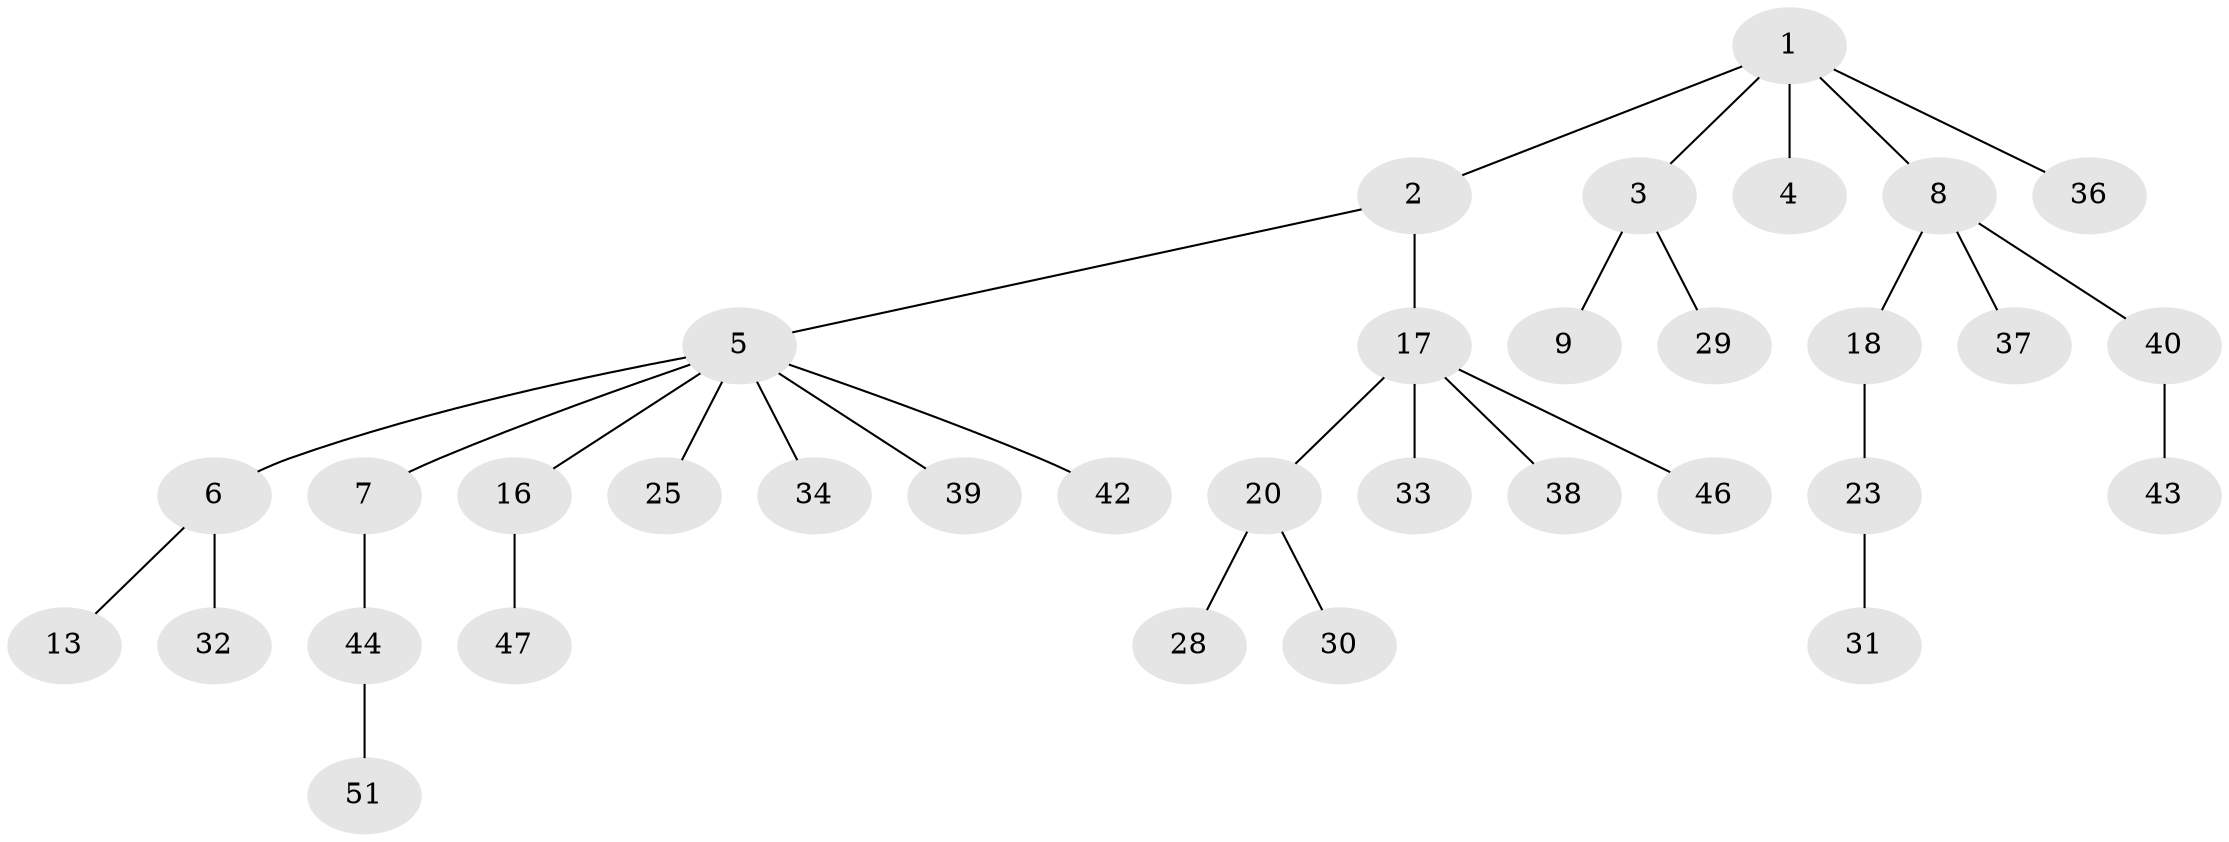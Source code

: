 // Generated by graph-tools (version 1.1) at 2025/24/03/03/25 07:24:09]
// undirected, 34 vertices, 33 edges
graph export_dot {
graph [start="1"]
  node [color=gray90,style=filled];
  1 [super="+15"];
  2 [super="+21"];
  3 [super="+10"];
  4;
  5 [super="+11"];
  6 [super="+12"];
  7;
  8 [super="+14"];
  9 [super="+19"];
  13;
  16 [super="+26"];
  17 [super="+24"];
  18 [super="+48"];
  20 [super="+22"];
  23 [super="+27"];
  25;
  28;
  29;
  30;
  31 [super="+35"];
  32;
  33;
  34;
  36 [super="+52"];
  37;
  38;
  39 [super="+41"];
  40;
  42;
  43 [super="+49"];
  44 [super="+45"];
  46;
  47 [super="+50"];
  51;
  1 -- 2;
  1 -- 3;
  1 -- 4;
  1 -- 8;
  1 -- 36;
  2 -- 5;
  2 -- 17;
  3 -- 9;
  3 -- 29;
  5 -- 6;
  5 -- 7;
  5 -- 25;
  5 -- 39;
  5 -- 16;
  5 -- 34;
  5 -- 42;
  6 -- 13;
  6 -- 32;
  7 -- 44;
  8 -- 37;
  8 -- 40;
  8 -- 18;
  16 -- 47;
  17 -- 20;
  17 -- 46;
  17 -- 38;
  17 -- 33;
  18 -- 23;
  20 -- 28;
  20 -- 30;
  23 -- 31;
  40 -- 43;
  44 -- 51;
}
